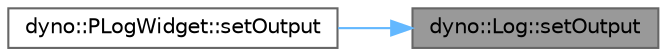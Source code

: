digraph "dyno::Log::setOutput"
{
 // LATEX_PDF_SIZE
  bgcolor="transparent";
  edge [fontname=Helvetica,fontsize=10,labelfontname=Helvetica,labelfontsize=10];
  node [fontname=Helvetica,fontsize=10,shape=box,height=0.2,width=0.4];
  rankdir="RL";
  Node1 [id="Node000001",label="dyno::Log::setOutput",height=0.2,width=0.4,color="gray40", fillcolor="grey60", style="filled", fontcolor="black",tooltip="Open file where to log the messages."];
  Node1 -> Node2 [id="edge1_Node000001_Node000002",dir="back",color="steelblue1",style="solid",tooltip=" "];
  Node2 [id="Node000002",label="dyno::PLogWidget::setOutput",height=0.2,width=0.4,color="grey40", fillcolor="white", style="filled",URL="$classdyno_1_1_p_log_widget.html#a9370898ce55c6898260d36008a5f79f1",tooltip=" "];
}
